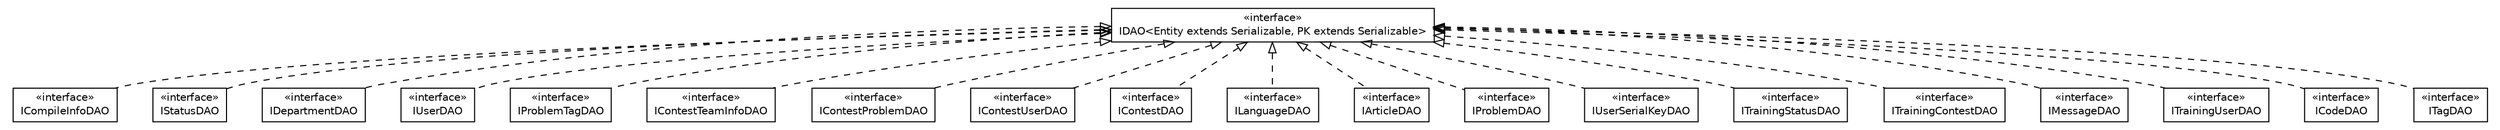 #!/usr/local/bin/dot
#
# Class diagram 
# Generated by UMLGraph version 5.1 (http://www.umlgraph.org/)
#

digraph G {
	edge [fontname="Helvetica",fontsize=10,labelfontname="Helvetica",labelfontsize=10];
	node [fontname="Helvetica",fontsize=10,shape=plaintext];
	nodesep=0.25;
	ranksep=0.5;
	// cn.edu.uestc.acmicpc.db.dao.iface.ICompileInfoDAO
	c438 [label=<<table title="cn.edu.uestc.acmicpc.db.dao.iface.ICompileInfoDAO" border="0" cellborder="1" cellspacing="0" cellpadding="2" port="p" href="./ICompileInfoDAO.html">
		<tr><td><table border="0" cellspacing="0" cellpadding="1">
<tr><td align="center" balign="center"> &#171;interface&#187; </td></tr>
<tr><td align="center" balign="center"> ICompileInfoDAO </td></tr>
		</table></td></tr>
		</table>>, fontname="Helvetica", fontcolor="black", fontsize=10.0];
	// cn.edu.uestc.acmicpc.db.dao.iface.IStatusDAO
	c439 [label=<<table title="cn.edu.uestc.acmicpc.db.dao.iface.IStatusDAO" border="0" cellborder="1" cellspacing="0" cellpadding="2" port="p" href="./IStatusDAO.html">
		<tr><td><table border="0" cellspacing="0" cellpadding="1">
<tr><td align="center" balign="center"> &#171;interface&#187; </td></tr>
<tr><td align="center" balign="center"> IStatusDAO </td></tr>
		</table></td></tr>
		</table>>, fontname="Helvetica", fontcolor="black", fontsize=10.0];
	// cn.edu.uestc.acmicpc.db.dao.iface.IDepartmentDAO
	c440 [label=<<table title="cn.edu.uestc.acmicpc.db.dao.iface.IDepartmentDAO" border="0" cellborder="1" cellspacing="0" cellpadding="2" port="p" href="./IDepartmentDAO.html">
		<tr><td><table border="0" cellspacing="0" cellpadding="1">
<tr><td align="center" balign="center"> &#171;interface&#187; </td></tr>
<tr><td align="center" balign="center"> IDepartmentDAO </td></tr>
		</table></td></tr>
		</table>>, fontname="Helvetica", fontcolor="black", fontsize=10.0];
	// cn.edu.uestc.acmicpc.db.dao.iface.IUserDAO
	c441 [label=<<table title="cn.edu.uestc.acmicpc.db.dao.iface.IUserDAO" border="0" cellborder="1" cellspacing="0" cellpadding="2" port="p" href="./IUserDAO.html">
		<tr><td><table border="0" cellspacing="0" cellpadding="1">
<tr><td align="center" balign="center"> &#171;interface&#187; </td></tr>
<tr><td align="center" balign="center"> IUserDAO </td></tr>
		</table></td></tr>
		</table>>, fontname="Helvetica", fontcolor="black", fontsize=10.0];
	// cn.edu.uestc.acmicpc.db.dao.iface.IProblemTagDAO
	c442 [label=<<table title="cn.edu.uestc.acmicpc.db.dao.iface.IProblemTagDAO" border="0" cellborder="1" cellspacing="0" cellpadding="2" port="p" href="./IProblemTagDAO.html">
		<tr><td><table border="0" cellspacing="0" cellpadding="1">
<tr><td align="center" balign="center"> &#171;interface&#187; </td></tr>
<tr><td align="center" balign="center"> IProblemTagDAO </td></tr>
		</table></td></tr>
		</table>>, fontname="Helvetica", fontcolor="black", fontsize=10.0];
	// cn.edu.uestc.acmicpc.db.dao.iface.IContestTeamInfoDAO
	c443 [label=<<table title="cn.edu.uestc.acmicpc.db.dao.iface.IContestTeamInfoDAO" border="0" cellborder="1" cellspacing="0" cellpadding="2" port="p" href="./IContestTeamInfoDAO.html">
		<tr><td><table border="0" cellspacing="0" cellpadding="1">
<tr><td align="center" balign="center"> &#171;interface&#187; </td></tr>
<tr><td align="center" balign="center"> IContestTeamInfoDAO </td></tr>
		</table></td></tr>
		</table>>, fontname="Helvetica", fontcolor="black", fontsize=10.0];
	// cn.edu.uestc.acmicpc.db.dao.iface.IContestProblemDAO
	c444 [label=<<table title="cn.edu.uestc.acmicpc.db.dao.iface.IContestProblemDAO" border="0" cellborder="1" cellspacing="0" cellpadding="2" port="p" href="./IContestProblemDAO.html">
		<tr><td><table border="0" cellspacing="0" cellpadding="1">
<tr><td align="center" balign="center"> &#171;interface&#187; </td></tr>
<tr><td align="center" balign="center"> IContestProblemDAO </td></tr>
		</table></td></tr>
		</table>>, fontname="Helvetica", fontcolor="black", fontsize=10.0];
	// cn.edu.uestc.acmicpc.db.dao.iface.IContestUserDAO
	c445 [label=<<table title="cn.edu.uestc.acmicpc.db.dao.iface.IContestUserDAO" border="0" cellborder="1" cellspacing="0" cellpadding="2" port="p" href="./IContestUserDAO.html">
		<tr><td><table border="0" cellspacing="0" cellpadding="1">
<tr><td align="center" balign="center"> &#171;interface&#187; </td></tr>
<tr><td align="center" balign="center"> IContestUserDAO </td></tr>
		</table></td></tr>
		</table>>, fontname="Helvetica", fontcolor="black", fontsize=10.0];
	// cn.edu.uestc.acmicpc.db.dao.iface.IContestDAO
	c446 [label=<<table title="cn.edu.uestc.acmicpc.db.dao.iface.IContestDAO" border="0" cellborder="1" cellspacing="0" cellpadding="2" port="p" href="./IContestDAO.html">
		<tr><td><table border="0" cellspacing="0" cellpadding="1">
<tr><td align="center" balign="center"> &#171;interface&#187; </td></tr>
<tr><td align="center" balign="center"> IContestDAO </td></tr>
		</table></td></tr>
		</table>>, fontname="Helvetica", fontcolor="black", fontsize=10.0];
	// cn.edu.uestc.acmicpc.db.dao.iface.ILanguageDAO
	c447 [label=<<table title="cn.edu.uestc.acmicpc.db.dao.iface.ILanguageDAO" border="0" cellborder="1" cellspacing="0" cellpadding="2" port="p" href="./ILanguageDAO.html">
		<tr><td><table border="0" cellspacing="0" cellpadding="1">
<tr><td align="center" balign="center"> &#171;interface&#187; </td></tr>
<tr><td align="center" balign="center"> ILanguageDAO </td></tr>
		</table></td></tr>
		</table>>, fontname="Helvetica", fontcolor="black", fontsize=10.0];
	// cn.edu.uestc.acmicpc.db.dao.iface.IArticleDAO
	c448 [label=<<table title="cn.edu.uestc.acmicpc.db.dao.iface.IArticleDAO" border="0" cellborder="1" cellspacing="0" cellpadding="2" port="p" href="./IArticleDAO.html">
		<tr><td><table border="0" cellspacing="0" cellpadding="1">
<tr><td align="center" balign="center"> &#171;interface&#187; </td></tr>
<tr><td align="center" balign="center"> IArticleDAO </td></tr>
		</table></td></tr>
		</table>>, fontname="Helvetica", fontcolor="black", fontsize=10.0];
	// cn.edu.uestc.acmicpc.db.dao.iface.IProblemDAO
	c449 [label=<<table title="cn.edu.uestc.acmicpc.db.dao.iface.IProblemDAO" border="0" cellborder="1" cellspacing="0" cellpadding="2" port="p" href="./IProblemDAO.html">
		<tr><td><table border="0" cellspacing="0" cellpadding="1">
<tr><td align="center" balign="center"> &#171;interface&#187; </td></tr>
<tr><td align="center" balign="center"> IProblemDAO </td></tr>
		</table></td></tr>
		</table>>, fontname="Helvetica", fontcolor="black", fontsize=10.0];
	// cn.edu.uestc.acmicpc.db.dao.iface.IUserSerialKeyDAO
	c450 [label=<<table title="cn.edu.uestc.acmicpc.db.dao.iface.IUserSerialKeyDAO" border="0" cellborder="1" cellspacing="0" cellpadding="2" port="p" href="./IUserSerialKeyDAO.html">
		<tr><td><table border="0" cellspacing="0" cellpadding="1">
<tr><td align="center" balign="center"> &#171;interface&#187; </td></tr>
<tr><td align="center" balign="center"> IUserSerialKeyDAO </td></tr>
		</table></td></tr>
		</table>>, fontname="Helvetica", fontcolor="black", fontsize=10.0];
	// cn.edu.uestc.acmicpc.db.dao.iface.ITrainingStatusDAO
	c451 [label=<<table title="cn.edu.uestc.acmicpc.db.dao.iface.ITrainingStatusDAO" border="0" cellborder="1" cellspacing="0" cellpadding="2" port="p" href="./ITrainingStatusDAO.html">
		<tr><td><table border="0" cellspacing="0" cellpadding="1">
<tr><td align="center" balign="center"> &#171;interface&#187; </td></tr>
<tr><td align="center" balign="center"> ITrainingStatusDAO </td></tr>
		</table></td></tr>
		</table>>, fontname="Helvetica", fontcolor="black", fontsize=10.0];
	// cn.edu.uestc.acmicpc.db.dao.iface.ITrainingContestDAO
	c452 [label=<<table title="cn.edu.uestc.acmicpc.db.dao.iface.ITrainingContestDAO" border="0" cellborder="1" cellspacing="0" cellpadding="2" port="p" href="./ITrainingContestDAO.html">
		<tr><td><table border="0" cellspacing="0" cellpadding="1">
<tr><td align="center" balign="center"> &#171;interface&#187; </td></tr>
<tr><td align="center" balign="center"> ITrainingContestDAO </td></tr>
		</table></td></tr>
		</table>>, fontname="Helvetica", fontcolor="black", fontsize=10.0];
	// cn.edu.uestc.acmicpc.db.dao.iface.IMessageDAO
	c453 [label=<<table title="cn.edu.uestc.acmicpc.db.dao.iface.IMessageDAO" border="0" cellborder="1" cellspacing="0" cellpadding="2" port="p" href="./IMessageDAO.html">
		<tr><td><table border="0" cellspacing="0" cellpadding="1">
<tr><td align="center" balign="center"> &#171;interface&#187; </td></tr>
<tr><td align="center" balign="center"> IMessageDAO </td></tr>
		</table></td></tr>
		</table>>, fontname="Helvetica", fontcolor="black", fontsize=10.0];
	// cn.edu.uestc.acmicpc.db.dao.iface.ITrainingUserDAO
	c454 [label=<<table title="cn.edu.uestc.acmicpc.db.dao.iface.ITrainingUserDAO" border="0" cellborder="1" cellspacing="0" cellpadding="2" port="p" href="./ITrainingUserDAO.html">
		<tr><td><table border="0" cellspacing="0" cellpadding="1">
<tr><td align="center" balign="center"> &#171;interface&#187; </td></tr>
<tr><td align="center" balign="center"> ITrainingUserDAO </td></tr>
		</table></td></tr>
		</table>>, fontname="Helvetica", fontcolor="black", fontsize=10.0];
	// cn.edu.uestc.acmicpc.db.dao.iface.ICodeDAO
	c455 [label=<<table title="cn.edu.uestc.acmicpc.db.dao.iface.ICodeDAO" border="0" cellborder="1" cellspacing="0" cellpadding="2" port="p" href="./ICodeDAO.html">
		<tr><td><table border="0" cellspacing="0" cellpadding="1">
<tr><td align="center" balign="center"> &#171;interface&#187; </td></tr>
<tr><td align="center" balign="center"> ICodeDAO </td></tr>
		</table></td></tr>
		</table>>, fontname="Helvetica", fontcolor="black", fontsize=10.0];
	// cn.edu.uestc.acmicpc.db.dao.iface.ITagDAO
	c456 [label=<<table title="cn.edu.uestc.acmicpc.db.dao.iface.ITagDAO" border="0" cellborder="1" cellspacing="0" cellpadding="2" port="p" href="./ITagDAO.html">
		<tr><td><table border="0" cellspacing="0" cellpadding="1">
<tr><td align="center" balign="center"> &#171;interface&#187; </td></tr>
<tr><td align="center" balign="center"> ITagDAO </td></tr>
		</table></td></tr>
		</table>>, fontname="Helvetica", fontcolor="black", fontsize=10.0];
	// cn.edu.uestc.acmicpc.db.dao.iface.IDAO<Entity extends java.io.Serializable, PK extends java.io.Serializable>
	c457 [label=<<table title="cn.edu.uestc.acmicpc.db.dao.iface.IDAO" border="0" cellborder="1" cellspacing="0" cellpadding="2" port="p" href="./IDAO.html">
		<tr><td><table border="0" cellspacing="0" cellpadding="1">
<tr><td align="center" balign="center"> &#171;interface&#187; </td></tr>
<tr><td align="center" balign="center"> IDAO&lt;Entity extends Serializable, PK extends Serializable&gt; </td></tr>
		</table></td></tr>
		</table>>, fontname="Helvetica", fontcolor="black", fontsize=10.0];
	//cn.edu.uestc.acmicpc.db.dao.iface.ICompileInfoDAO implements cn.edu.uestc.acmicpc.db.dao.iface.IDAO<Entity extends java.io.Serializable, PK extends java.io.Serializable>
	c457:p -> c438:p [dir=back,arrowtail=empty,style=dashed];
	//cn.edu.uestc.acmicpc.db.dao.iface.IStatusDAO implements cn.edu.uestc.acmicpc.db.dao.iface.IDAO<Entity extends java.io.Serializable, PK extends java.io.Serializable>
	c457:p -> c439:p [dir=back,arrowtail=empty,style=dashed];
	//cn.edu.uestc.acmicpc.db.dao.iface.IDepartmentDAO implements cn.edu.uestc.acmicpc.db.dao.iface.IDAO<Entity extends java.io.Serializable, PK extends java.io.Serializable>
	c457:p -> c440:p [dir=back,arrowtail=empty,style=dashed];
	//cn.edu.uestc.acmicpc.db.dao.iface.IUserDAO implements cn.edu.uestc.acmicpc.db.dao.iface.IDAO<Entity extends java.io.Serializable, PK extends java.io.Serializable>
	c457:p -> c441:p [dir=back,arrowtail=empty,style=dashed];
	//cn.edu.uestc.acmicpc.db.dao.iface.IProblemTagDAO implements cn.edu.uestc.acmicpc.db.dao.iface.IDAO<Entity extends java.io.Serializable, PK extends java.io.Serializable>
	c457:p -> c442:p [dir=back,arrowtail=empty,style=dashed];
	//cn.edu.uestc.acmicpc.db.dao.iface.IContestTeamInfoDAO implements cn.edu.uestc.acmicpc.db.dao.iface.IDAO<Entity extends java.io.Serializable, PK extends java.io.Serializable>
	c457:p -> c443:p [dir=back,arrowtail=empty,style=dashed];
	//cn.edu.uestc.acmicpc.db.dao.iface.IContestProblemDAO implements cn.edu.uestc.acmicpc.db.dao.iface.IDAO<Entity extends java.io.Serializable, PK extends java.io.Serializable>
	c457:p -> c444:p [dir=back,arrowtail=empty,style=dashed];
	//cn.edu.uestc.acmicpc.db.dao.iface.IContestUserDAO implements cn.edu.uestc.acmicpc.db.dao.iface.IDAO<Entity extends java.io.Serializable, PK extends java.io.Serializable>
	c457:p -> c445:p [dir=back,arrowtail=empty,style=dashed];
	//cn.edu.uestc.acmicpc.db.dao.iface.IContestDAO implements cn.edu.uestc.acmicpc.db.dao.iface.IDAO<Entity extends java.io.Serializable, PK extends java.io.Serializable>
	c457:p -> c446:p [dir=back,arrowtail=empty,style=dashed];
	//cn.edu.uestc.acmicpc.db.dao.iface.ILanguageDAO implements cn.edu.uestc.acmicpc.db.dao.iface.IDAO<Entity extends java.io.Serializable, PK extends java.io.Serializable>
	c457:p -> c447:p [dir=back,arrowtail=empty,style=dashed];
	//cn.edu.uestc.acmicpc.db.dao.iface.IArticleDAO implements cn.edu.uestc.acmicpc.db.dao.iface.IDAO<Entity extends java.io.Serializable, PK extends java.io.Serializable>
	c457:p -> c448:p [dir=back,arrowtail=empty,style=dashed];
	//cn.edu.uestc.acmicpc.db.dao.iface.IProblemDAO implements cn.edu.uestc.acmicpc.db.dao.iface.IDAO<Entity extends java.io.Serializable, PK extends java.io.Serializable>
	c457:p -> c449:p [dir=back,arrowtail=empty,style=dashed];
	//cn.edu.uestc.acmicpc.db.dao.iface.IUserSerialKeyDAO implements cn.edu.uestc.acmicpc.db.dao.iface.IDAO<Entity extends java.io.Serializable, PK extends java.io.Serializable>
	c457:p -> c450:p [dir=back,arrowtail=empty,style=dashed];
	//cn.edu.uestc.acmicpc.db.dao.iface.ITrainingStatusDAO implements cn.edu.uestc.acmicpc.db.dao.iface.IDAO<Entity extends java.io.Serializable, PK extends java.io.Serializable>
	c457:p -> c451:p [dir=back,arrowtail=empty,style=dashed];
	//cn.edu.uestc.acmicpc.db.dao.iface.ITrainingContestDAO implements cn.edu.uestc.acmicpc.db.dao.iface.IDAO<Entity extends java.io.Serializable, PK extends java.io.Serializable>
	c457:p -> c452:p [dir=back,arrowtail=empty,style=dashed];
	//cn.edu.uestc.acmicpc.db.dao.iface.IMessageDAO implements cn.edu.uestc.acmicpc.db.dao.iface.IDAO<Entity extends java.io.Serializable, PK extends java.io.Serializable>
	c457:p -> c453:p [dir=back,arrowtail=empty,style=dashed];
	//cn.edu.uestc.acmicpc.db.dao.iface.ITrainingUserDAO implements cn.edu.uestc.acmicpc.db.dao.iface.IDAO<Entity extends java.io.Serializable, PK extends java.io.Serializable>
	c457:p -> c454:p [dir=back,arrowtail=empty,style=dashed];
	//cn.edu.uestc.acmicpc.db.dao.iface.ICodeDAO implements cn.edu.uestc.acmicpc.db.dao.iface.IDAO<Entity extends java.io.Serializable, PK extends java.io.Serializable>
	c457:p -> c455:p [dir=back,arrowtail=empty,style=dashed];
	//cn.edu.uestc.acmicpc.db.dao.iface.ITagDAO implements cn.edu.uestc.acmicpc.db.dao.iface.IDAO<Entity extends java.io.Serializable, PK extends java.io.Serializable>
	c457:p -> c456:p [dir=back,arrowtail=empty,style=dashed];
}

